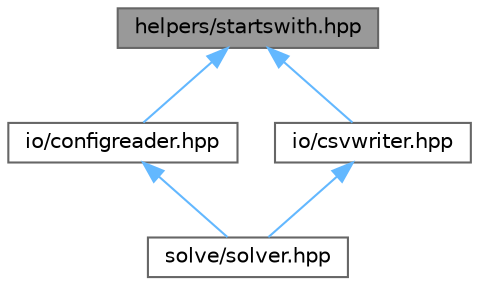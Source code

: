 digraph "helpers/startswith.hpp"
{
 // LATEX_PDF_SIZE
  bgcolor="transparent";
  edge [fontname=Helvetica,fontsize=10,labelfontname=Helvetica,labelfontsize=10];
  node [fontname=Helvetica,fontsize=10,shape=box,height=0.2,width=0.4];
  Node1 [label="helpers/startswith.hpp",height=0.2,width=0.4,color="gray40", fillcolor="grey60", style="filled", fontcolor="black",tooltip="HELPERS::startswith source file."];
  Node1 -> Node2 [dir="back",color="steelblue1",style="solid"];
  Node2 [label="io/configreader.hpp",height=0.2,width=0.4,color="grey40", fillcolor="white", style="filled",URL="$configreader_8hpp.html",tooltip="Helper functions for reading configurations."];
  Node2 -> Node3 [dir="back",color="steelblue1",style="solid"];
  Node3 [label="solve/solver.hpp",height=0.2,width=0.4,color="grey40", fillcolor="white", style="filled",URL="$solver_8hpp.html",tooltip="SOLVE::Solver source file."];
  Node1 -> Node4 [dir="back",color="steelblue1",style="solid"];
  Node4 [label="io/csvwriter.hpp",height=0.2,width=0.4,color="grey40", fillcolor="white", style="filled",URL="$csvwriter_8hpp.html",tooltip="IO::write_csv source file."];
  Node4 -> Node3 [dir="back",color="steelblue1",style="solid"];
}
